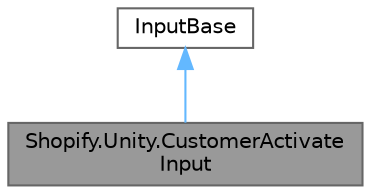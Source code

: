 digraph "Shopify.Unity.CustomerActivateInput"
{
 // LATEX_PDF_SIZE
  bgcolor="transparent";
  edge [fontname=Helvetica,fontsize=10,labelfontname=Helvetica,labelfontsize=10];
  node [fontname=Helvetica,fontsize=10,shape=box,height=0.2,width=0.4];
  Node1 [id="Node000001",label="Shopify.Unity.CustomerActivate\lInput",height=0.2,width=0.4,color="gray40", fillcolor="grey60", style="filled", fontcolor="black",tooltip="Specifies the input fields required to activate a customer."];
  Node2 -> Node1 [id="edge2_Node000001_Node000002",dir="back",color="steelblue1",style="solid",tooltip=" "];
  Node2 [id="Node000002",label="InputBase",height=0.2,width=0.4,color="gray40", fillcolor="white", style="filled",URL="$class_shopify_1_1_unity_1_1_s_d_k_1_1_input_base.html",tooltip="Base class for all GraphQL query generator input objects."];
}
